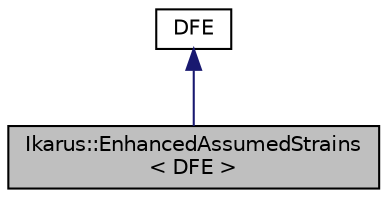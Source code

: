 digraph "Ikarus::EnhancedAssumedStrains&lt; DFE &gt;"
{
 // LATEX_PDF_SIZE
  edge [fontname="Helvetica",fontsize="10",labelfontname="Helvetica",labelfontsize="10"];
  node [fontname="Helvetica",fontsize="10",shape=record];
  Node1 [label="Ikarus::EnhancedAssumedStrains\l\< DFE \>",height=0.2,width=0.4,color="black", fillcolor="grey75", style="filled", fontcolor="black",tooltip="Wrapper class for using Enhanced Assumed Strains (EAS) with displacement based elements."];
  Node2 -> Node1 [dir="back",color="midnightblue",fontsize="10",style="solid"];
  Node2 [label="DFE",height=0.2,width=0.4,color="black", fillcolor="white", style="filled",tooltip=" "];
}
